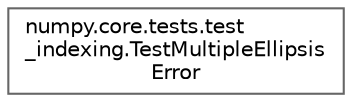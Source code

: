digraph "Graphical Class Hierarchy"
{
 // LATEX_PDF_SIZE
  bgcolor="transparent";
  edge [fontname=Helvetica,fontsize=10,labelfontname=Helvetica,labelfontsize=10];
  node [fontname=Helvetica,fontsize=10,shape=box,height=0.2,width=0.4];
  rankdir="LR";
  Node0 [id="Node000000",label="numpy.core.tests.test\l_indexing.TestMultipleEllipsis\lError",height=0.2,width=0.4,color="grey40", fillcolor="white", style="filled",URL="$d4/d2d/classnumpy_1_1core_1_1tests_1_1test__indexing_1_1TestMultipleEllipsisError.html",tooltip=" "];
}
